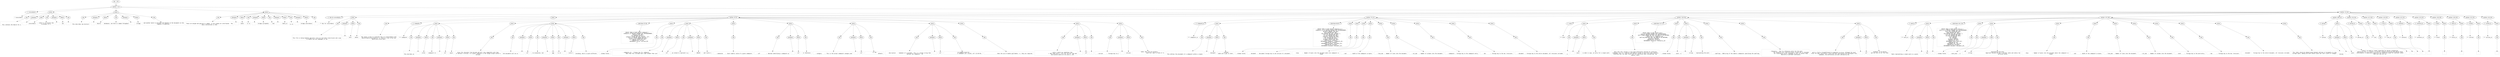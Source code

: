 digraph lpegNode {

node [fontname=Helvetica]
edge [style=dashed]

doc_0 [label="doc - 234"]


doc_0 -> { section_1}
{rank=same; section_1}

section_1 [label="section: 1-14"]


// END RANK doc_0

section_1 -> { header_2 prose_3 prose_4 prose_5 section_6}
{rank=same; header_2 prose_3 prose_4 prose_5 section_6}

header_2 [label="1 : Concordance"]

prose_3 [label="prose"]

prose_4 [label="prose"]

prose_5 [label="prose"]

section_6 [label="section: 15-232"]


// END RANK section_1

header_2 -> leaf_7
leaf_7  [color=Gray,shape=rectangle,fontname=Inconsolata,label="* Concordance"]
// END RANK header_2

prose_3 -> { raw_8 prespace_9 bold_10 raw_11 prespace_12 literal_13 raw_14}
{rank=same; raw_8 prespace_9 bold_10 raw_11 prespace_12 literal_13 raw_14}

raw_8 [label="raw"]

prespace_9 [label="prespace"]

bold_10 [label="bold"]

raw_11 [label="raw"]

prespace_12 [label="prespace"]

literal_13 [label="literal"]

raw_14 [label="raw"]


// END RANK prose_3

raw_8 -> leaf_15
leaf_15  [color=Gray,shape=rectangle,fontname=Inconsolata,label="

  This contains the SQLite for a"]
// END RANK raw_8

prespace_9 -> leaf_16
leaf_16  [color=Gray,shape=rectangle,fontname=Inconsolata,label=" "]
// END RANK prespace_9

bold_10 -> leaf_17
leaf_17  [color=Gray,shape=rectangle,fontname=Inconsolata,label="concordance"]
// END RANK bold_10

raw_11 -> leaf_18
leaf_18  [color=Gray,shape=rectangle,fontname=Inconsolata,label=", which is in essence the
co-product of a"]
// END RANK raw_11

prespace_12 -> leaf_19
leaf_19  [color=Gray,shape=rectangle,fontname=Inconsolata,label=" "]
// END RANK prespace_12

literal_13 -> leaf_20
leaf_20  [color=Gray,shape=rectangle,fontname=Inconsolata,label="Doc"]
// END RANK literal_13

raw_14 -> leaf_21
leaf_21  [color=Gray,shape=rectangle,fontname=Inconsolata,label=".
"]
// END RANK raw_14

prose_4 -> { raw_22 prespace_23 literal_24 raw_25 prespace_26 literal_27 raw_28}
{rank=same; raw_22 prespace_23 literal_24 raw_25 prespace_26 literal_27 raw_28}

raw_22 [label="raw"]

prespace_23 [label="prespace"]

literal_24 [label="literal"]

raw_25 [label="raw"]

prespace_26 [label="prespace"]

literal_27 [label="literal"]

raw_28 [label="raw"]


// END RANK prose_4

raw_22 -> leaf_29
leaf_29  [color=Gray,shape=rectangle,fontname=Inconsolata,label="
This describes two distinct"]
// END RANK raw_22

prespace_23 -> leaf_30
leaf_30  [color=Gray,shape=rectangle,fontname=Inconsolata,label=" "]
// END RANK prespace_23

literal_24 -> leaf_31
leaf_31  [color=Gray,shape=rectangle,fontname=Inconsolata,label="SQLite"]
// END RANK literal_24

raw_25 -> leaf_32
leaf_32  [color=Gray,shape=rectangle,fontname=Inconsolata,label=" databases, one held in common throughout"]
// END RANK raw_25

prespace_26 -> leaf_33
leaf_33  [color=Gray,shape=rectangle,fontname=Inconsolata,label=""]
// END RANK prespace_26

literal_27 -> leaf_34
leaf_34  [color=Gray,shape=rectangle,fontname=Inconsolata,label="bridge"]
// END RANK literal_27

raw_28 -> leaf_35
leaf_35  [color=Gray,shape=rectangle,fontname=Inconsolata,label=" and another which is personal and depends on the documents on the
computer in question.
"]
// END RANK raw_28

prose_5 -> { raw_36 prespace_37 literal_38 raw_39 prespace_40 literal_41 raw_42 prespace_43 literal_44 raw_45 prespace_46 literal_47 raw_48}
{rank=same; raw_36 prespace_37 literal_38 raw_39 prespace_40 literal_41 raw_42 prespace_43 literal_44 raw_45 prespace_46 literal_47 raw_48}

raw_36 [label="raw"]

prespace_37 [label="prespace"]

literal_38 [label="literal"]

raw_39 [label="raw"]

prespace_40 [label="prespace"]

literal_41 [label="literal"]

raw_42 [label="raw"]

prespace_43 [label="prespace"]

literal_44 [label="literal"]

raw_45 [label="raw"]

prespace_46 [label="prespace"]

literal_47 [label="literal"]

raw_48 [label="raw"]


// END RANK prose_5

raw_36 -> leaf_49
leaf_49  [color=Gray,shape=rectangle,fontname=Inconsolata,label="
These are merged and queried in common, so the schema are interleaved.  The
basic distinction is that"]
// END RANK raw_36

prespace_37 -> leaf_50
leaf_50  [color=Gray,shape=rectangle,fontname=Inconsolata,label=" "]
// END RANK prespace_37

literal_38 -> leaf_51
leaf_51  [color=Gray,shape=rectangle,fontname=Inconsolata,label="table"]
// END RANK literal_38

raw_39 -> leaf_52
leaf_52  [color=Gray,shape=rectangle,fontname=Inconsolata,label=" is in"]
// END RANK raw_39

prespace_40 -> leaf_53
leaf_53  [color=Gray,shape=rectangle,fontname=Inconsolata,label=" "]
// END RANK prespace_40

literal_41 -> leaf_54
leaf_54  [color=Gray,shape=rectangle,fontname=Inconsolata,label="bridge.cyclopedia"]
// END RANK literal_41

raw_42 -> leaf_55
leaf_55  [color=Gray,shape=rectangle,fontname=Inconsolata,label=", and"]
// END RANK raw_42

prespace_43 -> leaf_56
leaf_56  [color=Gray,shape=rectangle,fontname=Inconsolata,label=" "]
// END RANK prespace_43

literal_44 -> leaf_57
leaf_57  [color=Gray,shape=rectangle,fontname=Inconsolata,label="table_in"]
// END RANK literal_44

raw_45 -> leaf_58
leaf_58  [color=Gray,shape=rectangle,fontname=Inconsolata,label="
is in"]
// END RANK raw_45

prespace_46 -> leaf_59
leaf_59  [color=Gray,shape=rectangle,fontname=Inconsolata,label=" "]
// END RANK prespace_46

literal_47 -> leaf_60
leaf_60  [color=Gray,shape=rectangle,fontname=Inconsolata,label="bridge.concordance"]
// END RANK literal_47

raw_48 -> leaf_61
leaf_61  [color=Gray,shape=rectangle,fontname=Inconsolata,label=".

"]
// END RANK raw_48

section_6 -> { header_62 prose_63 prose_64 section_65 section_66 section_67 section_68 section_69 section_70 section_71 section_72 section_73 section_74 section_75 section_76 section_77 section_78}
{rank=same; header_62 prose_63 prose_64 section_65 section_66 section_67 section_68 section_69 section_70 section_71 section_72 section_73 section_74 section_75 section_76 section_77 section_78}

header_62 [label="2 : SQL for concordance"]

prose_63 [label="prose"]

prose_64 [label="prose"]

section_65 [label="section: 24-74"]

section_66 [label="section: 75-117"]

section_67 [label="section: 118-156"]

section_68 [label="section: 157-205"]

section_69 [label="section: 206-213"]

section_70 [label="section: 214-216"]

section_71 [label="section: 217-218"]

section_72 [label="section: 219-220"]

section_73 [label="section: 221-222"]

section_74 [label="section: 223-225"]

section_75 [label="section: 226-228"]

section_76 [label="section: 229-230"]

section_77 [label="section: 231-232"]

section_78 [label="section: 233-234"]


// END RANK section_6

header_62 -> leaf_79
leaf_79  [color=Gray,shape=rectangle,fontname=Inconsolata,label="** SQL for concordance"]
// END RANK header_62

prose_63 -> { raw_80 prespace_81 literal_82 raw_83}
{rank=same; raw_80 prespace_81 literal_82 raw_83}

raw_80 [label="raw"]

prespace_81 [label="prespace"]

literal_82 [label="literal"]

raw_83 [label="raw"]


// END RANK prose_63

raw_80 -> leaf_84
leaf_84  [color=Gray,shape=rectangle,fontname=Inconsolata,label="

This file is being handled specially since we lack both transclusion and a way
to handle non-Lua languages in the"]
// END RANK raw_80

prespace_81 -> leaf_85
leaf_85  [color=Gray,shape=rectangle,fontname=Inconsolata,label=" "]
// END RANK prespace_81

literal_82 -> leaf_86
leaf_86  [color=Gray,shape=rectangle,fontname=Inconsolata,label="knit"]
// END RANK literal_82

raw_83 -> leaf_87
leaf_87  [color=Gray,shape=rectangle,fontname=Inconsolata,label=" phase.
"]
// END RANK raw_83

prose_64 -> { raw_88}
{rank=same; raw_88}

raw_88 [label="raw"]


// END RANK prose_64

raw_88 -> leaf_89
leaf_89  [color=Gray,shape=rectangle,fontname=Inconsolata,label="
The luajit script to translate this to [[concordance.orb]
[@concordance/concordance]] is found at [[sql-strip.lua]
[@/etc/sql-strip.lua]].
"]
// END RANK raw_88

section_65 -> { header_90 prose_91 prose_92 prose_93 codeblock_94 prose_95 prose_96 prose_97 prose_98 prose_99 prose_100 prose_101 prose_102 prose_103}
{rank=same; header_90 prose_91 prose_92 prose_93 codeblock_94 prose_95 prose_96 prose_97 prose_98 prose_99 prose_100 prose_101 prose_102 prose_103}

header_90 [label="3 : codepoint"]

prose_91 [label="prose"]

prose_92 [label="prose"]

prose_93 [label="prose"]

codeblock_94 [label="code block 35-46"]

prose_95 [label="prose"]

prose_96 [label="prose"]

prose_97 [label="prose"]

prose_98 [label="prose"]

prose_99 [label="prose"]

prose_100 [label="prose"]

prose_101 [label="prose"]

prose_102 [label="prose"]

prose_103 [label="prose"]


// END RANK section_65

header_90 -> leaf_104
leaf_104  [color=Gray,shape=rectangle,fontname=Inconsolata,label="*** codepoint"]
// END RANK header_90

prose_91 -> { raw_105 prespace_106 literal_107 raw_108 prespace_109 literal_110 raw_111}
{rank=same; raw_105 prespace_106 literal_107 raw_108 prespace_109 literal_110 raw_111}

raw_105 [label="raw"]

prespace_106 [label="prespace"]

literal_107 [label="literal"]

raw_108 [label="raw"]

prespace_109 [label="prespace"]

literal_110 [label="literal"]

raw_111 [label="raw"]


// END RANK prose_91

raw_105 -> leaf_112
leaf_112  [color=Gray,shape=rectangle,fontname=Inconsolata,label="

This decribes an"]
// END RANK raw_105

prespace_106 -> leaf_113
leaf_113  [color=Gray,shape=rectangle,fontname=Inconsolata,label=" "]
// END RANK prespace_106

literal_107 -> leaf_114
leaf_114  [color=Gray,shape=rectangle,fontname=Inconsolata,label="ortho"]
// END RANK literal_107

raw_108 -> leaf_115
leaf_115  [color=Gray,shape=rectangle,fontname=Inconsolata,label=" codepoint in"]
// END RANK raw_108

prespace_109 -> leaf_116
leaf_116  [color=Gray,shape=rectangle,fontname=Inconsolata,label=" "]
// END RANK prespace_109

literal_110 -> leaf_117
leaf_117  [color=Gray,shape=rectangle,fontname=Inconsolata,label="utf"]
// END RANK literal_110

raw_111 -> leaf_118
leaf_118  [color=Gray,shape=rectangle,fontname=Inconsolata,label=" space.
"]
// END RANK raw_111

prose_92 -> { raw_119}
{rank=same; raw_119}

raw_119 [label="raw"]


// END RANK prose_92

raw_119 -> leaf_120
leaf_120  [color=Gray,shape=rectangle,fontname=Inconsolata,label="
Since this descends from Unicode and will stay compatible with that,
it defines a version, so a given codepoint is not unique except within a
version.
"]
// END RANK raw_119

prose_93 -> { raw_121 prespace_122 literal_123 raw_124 prespace_125 literal_126 raw_127 prespace_128 literal_129 raw_130}
{rank=same; raw_121 prespace_122 literal_123 raw_124 prespace_125 literal_126 raw_127 prespace_128 literal_129 raw_130}

raw_121 [label="raw"]

prespace_122 [label="prespace"]

literal_123 [label="literal"]

raw_124 [label="raw"]

prespace_125 [label="prespace"]

literal_126 [label="literal"]

raw_127 [label="raw"]

prespace_128 [label="prespace"]

literal_129 [label="literal"]

raw_130 [label="raw"]


// END RANK prose_93

raw_121 -> leaf_131
leaf_131  [color=Gray,shape=rectangle,fontname=Inconsolata,label="
Orb documents will be in"]
// END RANK raw_121

prespace_122 -> leaf_132
leaf_132  [color=Gray,shape=rectangle,fontname=Inconsolata,label=" "]
// END RANK prespace_122

literal_123 -> leaf_133
leaf_133  [color=Gray,shape=rectangle,fontname=Inconsolata,label="utf"]
// END RANK literal_123

raw_124 -> leaf_134
leaf_134  [color=Gray,shape=rectangle,fontname=Inconsolata,label=", no exceptions, but"]
// END RANK raw_124

prespace_125 -> leaf_135
leaf_135  [color=Gray,shape=rectangle,fontname=Inconsolata,label=" "]
// END RANK prespace_125

literal_126 -> leaf_136
leaf_136  [color=Gray,shape=rectangle,fontname=Inconsolata,label="ggg"]
// END RANK literal_126

raw_127 -> leaf_137
leaf_137  [color=Gray,shape=rectangle,fontname=Inconsolata,label=" is in"]
// END RANK raw_127

prespace_128 -> leaf_138
leaf_138  [color=Gray,shape=rectangle,fontname=Inconsolata,label=" "]
// END RANK prespace_128

literal_129 -> leaf_139
leaf_139  [color=Gray,shape=rectangle,fontname=Inconsolata,label="Latin-1"]
// END RANK literal_129

raw_130 -> leaf_140
leaf_140  [color=Gray,shape=rectangle,fontname=Inconsolata,label="
encoding, which is quite different.
"]
// END RANK raw_130

codeblock_94 -> leaf_141
leaf_141  [color=Gray,shape=rectangle,fontname=Inconsolata,label="CREATE TABLE IF NOT EXISTS codepoint (
   codepoint_id INTEGER PRIMARY KEY AUTOINCREMENT,
   codevalue NOT NULL,
   utf INTEGER default 1,
   category STRING NOT NULL DEFAULT 'utf',
   version STRING UNIQUE NOT NULL,
   destription STRING NOT NULL,
   FOREIGN KEY version
      REFERENCES versin (version_ID)
);"]
// END RANK codeblock_94

prose_95 -> { raw_142}
{rank=same; raw_142}

raw_142 [label="raw"]


// END RANK prose_95

raw_142 -> leaf_143
leaf_143  [color=Gray,shape=rectangle,fontname=Inconsolata,label="
- Schema fields :
"]
// END RANK raw_142

prose_96 -> { raw_144 prespace_145 literal_146 raw_147 prespace_148 literal_149 raw_150}
{rank=same; raw_144 prespace_145 literal_146 raw_147 prespace_148 literal_149 raw_150}

raw_144 [label="raw"]

prespace_145 [label="prespace"]

literal_146 [label="literal"]

raw_147 [label="raw"]

prespace_148 [label="prespace"]

literal_149 [label="literal"]

raw_150 [label="raw"]


// END RANK prose_96

raw_144 -> leaf_151
leaf_151  [color=Gray,shape=rectangle,fontname=Inconsolata,label="
   - codepoint_id :  Primary key for codepoint.
                     Note that this includes more code schemes than just
                    "]
// END RANK raw_144

prespace_145 -> leaf_152
leaf_152  [color=Gray,shape=rectangle,fontname=Inconsolata,label=" "]
// END RANK prespace_145

literal_146 -> leaf_153
leaf_153  [color=Gray,shape=rectangle,fontname=Inconsolata,label="utf"]
// END RANK literal_146

raw_147 -> leaf_154
leaf_154  [color=Gray,shape=rectangle,fontname=Inconsolata,label=", we intend to represent e.g."]
// END RANK raw_147

prespace_148 -> leaf_155
leaf_155  [color=Gray,shape=rectangle,fontname=Inconsolata,label=" "]
// END RANK prespace_148

literal_149 -> leaf_156
leaf_156  [color=Gray,shape=rectangle,fontname=Inconsolata,label="EBCDIC"]
// END RANK literal_149

raw_150 -> leaf_157
leaf_157  [color=Gray,shape=rectangle,fontname=Inconsolata,label=" and =Latin-1.
"]
// END RANK raw_150

prose_97 -> { raw_158}
{rank=same; raw_158}

raw_158 [label="raw"]


// END RANK prose_97

raw_158 -> leaf_159
leaf_159  [color=Gray,shape=rectangle,fontname=Inconsolata,label="
   - codevalue    :  Exact numeric value of a given codepoint.
"]
// END RANK raw_158

prose_98 -> { raw_160 prespace_161 literal_162 raw_163}
{rank=same; raw_160 prespace_161 literal_162 raw_163}

raw_160 [label="raw"]

prespace_161 [label="prespace"]

literal_162 [label="literal"]

raw_163 [label="raw"]


// END RANK prose_98

raw_160 -> leaf_164
leaf_164  [color=Gray,shape=rectangle,fontname=Inconsolata,label="
   - utf          :  Boolean identifying a codepoint as"]
// END RANK raw_160

prespace_161 -> leaf_165
leaf_165  [color=Gray,shape=rectangle,fontname=Inconsolata,label=" "]
// END RANK prespace_161

literal_162 -> leaf_166
leaf_166  [color=Gray,shape=rectangle,fontname=Inconsolata,label="utf"]
// END RANK literal_162

raw_163 -> leaf_167
leaf_167  [color=Gray,shape=rectangle,fontname=Inconsolata,label=" or otherwise.
"]
// END RANK raw_163

prose_99 -> { raw_168 prespace_169 literal_170 raw_171}
{rank=same; raw_168 prespace_169 literal_170 raw_171}

raw_168 [label="raw"]

prespace_169 [label="prespace"]

literal_170 [label="literal"]

raw_171 [label="raw"]


// END RANK prose_99

raw_168 -> leaf_172
leaf_172  [color=Gray,shape=rectangle,fontname=Inconsolata,label="
   - category     :  This is the actual codepoint category and"]
// END RANK raw_168

prespace_169 -> leaf_173
leaf_173  [color=Gray,shape=rectangle,fontname=Inconsolata,label=" "]
// END RANK prespace_169

literal_170 -> leaf_174
leaf_174  [color=Gray,shape=rectangle,fontname=Inconsolata,label="utf"]
// END RANK literal_170

raw_171 -> leaf_175
leaf_175  [color=Gray,shape=rectangle,fontname=Inconsolata,label=" is the
                     default.
"]
// END RANK raw_171

prose_100 -> { raw_176 prespace_177 literal_178 raw_179}
{rank=same; raw_176 prespace_177 literal_178 raw_179}

raw_176 [label="raw"]

prespace_177 [label="prespace"]

literal_178 [label="literal"]

raw_179 [label="raw"]


// END RANK prose_100

raw_176 -> leaf_180
leaf_180  [color=Gray,shape=rectangle,fontname=Inconsolata,label="
   - description  :  Somewhat of a misnomer, this is a unique string that
                     defines the codepoint.  In"]
// END RANK raw_176

prespace_177 -> leaf_181
leaf_181  [color=Gray,shape=rectangle,fontname=Inconsolata,label=" "]
// END RANK prespace_177

literal_178 -> leaf_182
leaf_182  [color=Gray,shape=rectangle,fontname=Inconsolata,label="utf"]
// END RANK literal_178

raw_179 -> leaf_183
leaf_183  [color=Gray,shape=rectangle,fontname=Inconsolata,label=" an example would be
                     «∞ INFINITY utf: U+221E, utf: E2 88 9E».
"]
// END RANK raw_179

prose_101 -> { raw_184}
{rank=same; raw_184}

raw_184 [label="raw"]


// END RANK prose_101

raw_184 -> leaf_185
leaf_185  [color=Gray,shape=rectangle,fontname=Inconsolata,label="
                     Note the use of double guillemets: «», they are required.
"]
// END RANK raw_184

prose_102 -> { raw_186 prespace_187 literal_188 raw_189}
{rank=same; raw_186 prespace_187 literal_188 raw_189}

raw_186 [label="raw"]

prespace_187 [label="prespace"]

literal_188 [label="literal"]

raw_189 [label="raw"]


// END RANK prose_102

raw_186 -> leaf_190
leaf_190  [color=Gray,shape=rectangle,fontname=Inconsolata,label="
                     Latin-1 would say something like
                     «¬ NOT SIGN Latin-1: etc» but the not sign and
                     description would all be Latin-1, not"]
// END RANK raw_186

prespace_187 -> leaf_191
leaf_191  [color=Gray,shape=rectangle,fontname=Inconsolata,label=" "]
// END RANK prespace_187

literal_188 -> leaf_192
leaf_192  [color=Gray,shape=rectangle,fontname=Inconsolata,label="utf"]
// END RANK literal_188

raw_189 -> leaf_193
leaf_193  [color=Gray,shape=rectangle,fontname=Inconsolata,label=".
"]
// END RANK raw_189

prose_103 -> { raw_194 prespace_195 literal_196 raw_197}
{rank=same; raw_194 prespace_195 literal_196 raw_197}

raw_194 [label="raw"]

prespace_195 [label="prespace"]

literal_196 [label="literal"]

raw_197 [label="raw"]


// END RANK prose_103

raw_194 -> leaf_198
leaf_198  [color=Gray,shape=rectangle,fontname=Inconsolata,label="
   - version      :  Foreign key to a"]
// END RANK raw_194

prespace_195 -> leaf_199
leaf_199  [color=Gray,shape=rectangle,fontname=Inconsolata,label=" "]
// END RANK prespace_195

literal_196 -> leaf_200
leaf_200  [color=Gray,shape=rectangle,fontname=Inconsolata,label="version"]
// END RANK literal_196

raw_197 -> leaf_201
leaf_201  [color=Gray,shape=rectangle,fontname=Inconsolata,label=" table. Not sure we actually
                     need this come to think of it.

"]
// END RANK raw_197

section_66 -> { header_202 prose_203 codeblock_204 prose_205 prose_206 prose_207 prose_208 prose_209 prose_210 prose_211 prose_212 prose_213}
{rank=same; header_202 prose_203 codeblock_204 prose_205 prose_206 prose_207 prose_208 prose_209 prose_210 prose_211 prose_212 prose_213}

header_202 [label="3 : codepoint_in"]

prose_203 [label="prose"]

codeblock_204 [label="code block 80-97"]

prose_205 [label="prose"]

prose_206 [label="prose"]

prose_207 [label="prose"]

prose_208 [label="prose"]

prose_209 [label="prose"]

prose_210 [label="prose"]

prose_211 [label="prose"]

prose_212 [label="prose"]

prose_213 [label="prose"]


// END RANK section_66

header_202 -> leaf_214
leaf_214  [color=Gray,shape=rectangle,fontname=Inconsolata,label="*** codepoint_in"]
// END RANK header_202

prose_203 -> { raw_215 prespace_216 literal_217 raw_218}
{rank=same; raw_215 prespace_216 literal_217 raw_218}

raw_215 [label="raw"]

prespace_216 [label="prespace"]

literal_217 [label="literal"]

raw_218 [label="raw"]


// END RANK prose_203

raw_215 -> leaf_219
leaf_219  [color=Gray,shape=rectangle,fontname=Inconsolata,label="

This defines the placement of a codepoint within a single"]
// END RANK raw_215

prespace_216 -> leaf_220
leaf_220  [color=Gray,shape=rectangle,fontname=Inconsolata,label=" "]
// END RANK prespace_216

literal_217 -> leaf_221
leaf_221  [color=Gray,shape=rectangle,fontname=Inconsolata,label="document"]
// END RANK literal_217

raw_218 -> leaf_222
leaf_222  [color=Gray,shape=rectangle,fontname=Inconsolata,label=", another
table we'll get to later.
"]
// END RANK raw_218

codeblock_204 -> leaf_223
leaf_223  [color=Gray,shape=rectangle,fontname=Inconsolata,label="CREATE TABLE IF NOT EXISTS codepoint_in (
   codepoint_in_id INTEGER PRIMARY KEY AUTOINCREMENT,
   document UNIQUE, NOT NULL,
   disp INTEGER NOT NULL,
   wid INTEGER NOT NULL DEFAULT 1,
   line_num INTEGER NOT NULL,
   col_num INTEGER NOT NULL,
   codepoint INTEGER NOT NULL,
   doc INTEGER NOT NULL,
   document INTEGER NOT NULL,
   FOREIGN KEY codepoint
      REFERENCES codepoint (codepoint_id),
   FOREIGN KEY document
      REFERENCES document (document_id),
   FOREIGN KEY document
      REFERENCES document (document_id),"]
// END RANK codeblock_204

prose_205 -> { raw_224}
{rank=same; raw_224}

raw_224 [label="raw"]


// END RANK prose_205

raw_224 -> leaf_225
leaf_225  [color=Gray,shape=rectangle,fontname=Inconsolata,label="
- Schema fields
"]
// END RANK raw_224

prose_206 -> { raw_226}
{rank=same; raw_226}

raw_226 [label="raw"]


// END RANK prose_206

raw_226 -> leaf_227
leaf_227  [color=Gray,shape=rectangle,fontname=Inconsolata,label="
   - document  :  Doccument foreign key to one version of a document.
"]
// END RANK raw_226

prose_207 -> { raw_228}
{rank=same; raw_228}

raw_228 [label="raw"]


// END RANK prose_207

raw_228 -> leaf_229
leaf_229  [color=Gray,shape=rectangle,fontname=Inconsolata,label="
   - disp      :  Number of bytes into the document where the codepoint is
                  found.
"]
// END RANK raw_228

prose_208 -> { raw_230}
{rank=same; raw_230}

raw_230 [label="raw"]


// END RANK prose_208

raw_230 -> leaf_231
leaf_231  [color=Gray,shape=rectangle,fontname=Inconsolata,label="
   - wid       :  Width of the codepoint in bytes.
"]
// END RANK raw_230

prose_209 -> { raw_232}
{rank=same; raw_232}

raw_232 [label="raw"]


// END RANK prose_209

raw_232 -> leaf_233
leaf_233  [color=Gray,shape=rectangle,fontname=Inconsolata,label="
   - line_num  :  Number of lines into the document.
"]
// END RANK raw_232

prose_210 -> { raw_234}
{rank=same; raw_234}

raw_234 [label="raw"]


// END RANK prose_210

raw_234 -> leaf_235
leaf_235  [color=Gray,shape=rectangle,fontname=Inconsolata,label="
   - col_num   :  Number of columns into the document.
"]
// END RANK raw_234

prose_211 -> { raw_236}
{rank=same; raw_236}

raw_236 [label="raw"]


// END RANK prose_211

raw_236 -> leaf_237
leaf_237  [color=Gray,shape=rectangle,fontname=Inconsolata,label="
   - codepoint :  Foreign key to the codepoint entry.
"]
// END RANK raw_236

prose_212 -> { raw_238}
{rank=same; raw_238}

raw_238 [label="raw"]


// END RANK prose_212

raw_238 -> leaf_239
leaf_239  [color=Gray,shape=rectangle,fontname=Inconsolata,label="
   - doc       :  Foreign key to the doc (revision).
"]
// END RANK raw_238

prose_213 -> { raw_240}
{rank=same; raw_240}

raw_240 [label="raw"]


// END RANK prose_213

raw_240 -> leaf_241
leaf_241  [color=Gray,shape=rectangle,fontname=Inconsolata,label="
   - document  :  Foreign key to the entire document, all revisions included.
"]
// END RANK raw_240

section_67 -> { header_242 prose_243 prose_244 codeblock_245 prose_246 prose_247 prose_248 prose_249 prose_250}
{rank=same; header_242 prose_243 prose_244 codeblock_245 prose_246 prose_247 prose_248 prose_249 prose_250}

header_242 [label="3 : word"]

prose_243 [label="prose"]

prose_244 [label="prose"]

codeblock_245 [label="code block 127-137"]

prose_246 [label="prose"]

prose_247 [label="prose"]

prose_248 [label="prose"]

prose_249 [label="prose"]

prose_250 [label="prose"]


// END RANK section_67

header_242 -> leaf_251
leaf_251  [color=Gray,shape=rectangle,fontname=Inconsolata,label="*** word"]
// END RANK header_242

prose_243 -> { raw_252 prespace_253 literal_254 raw_255}
{rank=same; raw_252 prespace_253 literal_254 raw_255}

raw_252 [label="raw"]

prespace_253 [label="prespace"]

literal_254 [label="literal"]

raw_255 [label="raw"]


// END RANK prose_243

raw_252 -> leaf_256
leaf_256  [color=Gray,shape=rectangle,fontname=Inconsolata,label="

A"]
// END RANK raw_252

prespace_253 -> leaf_257
leaf_257  [color=Gray,shape=rectangle,fontname=Inconsolata,label=" "]
// END RANK prespace_253

literal_254 -> leaf_258
leaf_258  [color=Gray,shape=rectangle,fontname=Inconsolata,label="word"]
// END RANK literal_254

raw_255 -> leaf_259
leaf_259  [color=Gray,shape=rectangle,fontname=Inconsolata,label=" is what is says, an entry for a single word.
"]
// END RANK raw_255

prose_244 -> { raw_260}
{rank=same; raw_260}

raw_260 [label="raw"]


// END RANK prose_244

raw_260 -> leaf_261
leaf_261  [color=Gray,shape=rectangle,fontname=Inconsolata,label="
Note that this concept is very much differently defined for different
languages, but it's coherent and modular enough to work with them smoothly,
granting that the name itself will be inaccurate when considering, say,
Semitic roots.
"]
// END RANK raw_260

codeblock_245 -> leaf_262
leaf_262  [color=Gray,shape=rectangle,fontname=Inconsolata,label="CREATE TABLE IF NOT EXISTS word (
   word_id INTEGER PRIMARY KEY AUTOINCREMENT,
   word STRING UNIQUE NOT NULL ON CONFLICT DO NOTHING,
   -- JSON array of codepoint_ids
   spelling BLOB NOT NULL ON CONFLICT DO NOTHING,
   thesaurus INTEGER,
   FOREIGN KEY thesaurus
      REFERENCES thesaurus (thesaurus_id)
);"]
// END RANK codeblock_245

prose_246 -> { raw_263}
{rank=same; raw_263}

raw_263 [label="raw"]


// END RANK prose_246

raw_263 -> leaf_264
leaf_264  [color=Gray,shape=rectangle,fontname=Inconsolata,label="
- Schema fields
"]
// END RANK raw_263

prose_247 -> { raw_265 prespace_266 bold_267 raw_268}
{rank=same; raw_265 prespace_266 bold_267 raw_268}

raw_265 [label="raw"]

prespace_266 [label="prespace"]

bold_267 [label="bold"]

raw_268 [label="raw"]


// END RANK prose_247

raw_265 -> leaf_269
leaf_269  [color=Gray,shape=rectangle,fontname=Inconsolata,label="
   - word : A"]
// END RANK raw_265

prespace_266 -> leaf_270
leaf_270  [color=Gray,shape=rectangle,fontname=Inconsolata,label=" "]
// END RANK prespace_266

bold_267 -> leaf_271
leaf_271  [color=Gray,shape=rectangle,fontname=Inconsolata,label="string"]
// END RANK bold_267

raw_268 -> leaf_272
leaf_272  [color=Gray,shape=rectangle,fontname=Inconsolata,label=" representing the word.
"]
// END RANK raw_268

prose_248 -> { raw_273}
{rank=same; raw_273}

raw_273 [label="raw"]


// END RANK prose_248

raw_273 -> leaf_274
leaf_274  [color=Gray,shape=rectangle,fontname=Inconsolata,label="
   - spelling : JSON array of the numeric codepoints specifying the spelling.
"]
// END RANK raw_273

prose_249 -> { raw_275}
{rank=same; raw_275}

raw_275 [label="raw"]


// END RANK prose_249

raw_275 -> leaf_276
leaf_276  [color=Gray,shape=rectangle,fontname=Inconsolata,label="
   - thesaurus :  Key to a thesaurus entry for the word.
                  The thesaurus will have dictionary fields and is intended
                  for translation across languages as well as within them.
                  Basically a personal wiktionary.

"]
// END RANK raw_275

prose_250 -> { raw_277 prespace_278 literal_279 raw_280}
{rank=same; raw_277 prespace_278 literal_279 raw_280}

raw_277 [label="raw"]

prespace_278 [label="prespace"]

literal_279 [label="literal"]

raw_280 [label="raw"]


// END RANK prose_250

raw_277 -> leaf_281
leaf_281  [color=Gray,shape=rectangle,fontname=Inconsolata,label="
word is fairly straightforward to populate as we go, although the exact
rules for what constitutes a word and what punctuation and whitespace vary
somewhat, the differences are well defined by the"]
// END RANK raw_277

prespace_278 -> leaf_282
leaf_282  [color=Gray,shape=rectangle,fontname=Inconsolata,label=" "]
// END RANK prespace_278

literal_279 -> leaf_283
leaf_283  [color=Gray,shape=rectangle,fontname=Inconsolata,label="utf"]
// END RANK literal_279

raw_280 -> leaf_284
leaf_284  [color=Gray,shape=rectangle,fontname=Inconsolata,label=" standard, wo we merely
 aad new ones as we find them.

"]
// END RANK raw_280

section_68 -> { header_285 prose_286 codeblock_287 prose_288 prose_289 prose_290 prose_291 prose_292 prose_293 prose_294 prose_295 prose_296 prose_297}
{rank=same; header_285 prose_286 codeblock_287 prose_288 prose_289 prose_290 prose_291 prose_292 prose_293 prose_294 prose_295 prose_296 prose_297}

header_285 [label="3 : word_in"]

prose_286 [label="prose"]

codeblock_287 [label="code block 161-178"]

prose_288 [label="prose"]

prose_289 [label="prose"]

prose_290 [label="prose"]

prose_291 [label="prose"]

prose_292 [label="prose"]

prose_293 [label="prose"]

prose_294 [label="prose"]

prose_295 [label="prose"]

prose_296 [label="prose"]

prose_297 [label="prose"]


// END RANK section_68

header_285 -> leaf_298
leaf_298  [color=Gray,shape=rectangle,fontname=Inconsolata,label="*** word_in"]
// END RANK header_285

prose_286 -> { raw_299 prespace_300 literal_301 raw_302}
{rank=same; raw_299 prespace_300 literal_301 raw_302}

raw_299 [label="raw"]

prespace_300 [label="prespace"]

literal_301 [label="literal"]

raw_302 [label="raw"]


// END RANK prose_286

raw_299 -> leaf_303
leaf_303  [color=Gray,shape=rectangle,fontname=Inconsolata,label="

Table representing a single word in a given"]
// END RANK raw_299

prespace_300 -> leaf_304
leaf_304  [color=Gray,shape=rectangle,fontname=Inconsolata,label=" "]
// END RANK prespace_300

literal_301 -> leaf_305
leaf_305  [color=Gray,shape=rectangle,fontname=Inconsolata,label="Doc"]
// END RANK literal_301

raw_302 -> leaf_306
leaf_306  [color=Gray,shape=rectangle,fontname=Inconsolata,label=".
"]
// END RANK raw_302

codeblock_287 -> leaf_307
leaf_307  [color=Gray,shape=rectangle,fontname=Inconsolata,label="CREATE TABLE IF NOT EXISTS word_in (
   word_in_id INTEGER PRIMARY KEY AUTOINCREMENT,
   word_repr STRING NOT NULL,
   disp INTEGER NOT NULL,
   wid INTEGER NOT NULL DEFAULT 1,
   line_num INTEGER NOT NULL,
   col_num INTEGER NOT NULL,
   word INTEGER,
   doc INTEGER,
   document INTEGER,
   FOREIGN KEY word
      REFERENCES word (word_id),
   FOREIGN KEY doc
      REFERENCE doc (doc_id)
   FOREIGN KEY document
      REFERENCES document (document_id),"]
// END RANK codeblock_287

prose_288 -> { raw_308}
{rank=same; raw_308}

raw_308 [label="raw"]


// END RANK prose_288

raw_308 -> leaf_309
leaf_309  [color=Gray,shape=rectangle,fontname=Inconsolata,label="
- Schema fields
"]
// END RANK raw_308

prose_289 -> { raw_310 prespace_311 bold_312 raw_313}
{rank=same; raw_310 prespace_311 bold_312 raw_313}

raw_310 [label="raw"]

prespace_311 [label="prespace"]

bold_312 [label="bold"]

raw_313 [label="raw"]


// END RANK prose_289

raw_310 -> leaf_314
leaf_314  [color=Gray,shape=rectangle,fontname=Inconsolata,label="
   - word_repr :  A"]
// END RANK raw_310

prespace_311 -> leaf_315
leaf_315  [color=Gray,shape=rectangle,fontname=Inconsolata,label=" "]
// END RANK prespace_311

bold_312 -> leaf_316
leaf_316  [color=Gray,shape=rectangle,fontname=Inconsolata,label="string"]
// END RANK bold_312

raw_313 -> leaf_317
leaf_317  [color=Gray,shape=rectangle,fontname=Inconsolata,label=" representing the word.
                  Important because we don't consider zebra and zebras two
                  different words.
"]
// END RANK raw_313

prose_290 -> { raw_318}
{rank=same; raw_318}

raw_318 [label="raw"]


// END RANK prose_290

raw_318 -> leaf_319
leaf_319  [color=Gray,shape=rectangle,fontname=Inconsolata,label="
   - disp      :  Number of bytes into the document where the codepoint is
                  found.
"]
// END RANK raw_318

prose_291 -> { raw_320}
{rank=same; raw_320}

raw_320 [label="raw"]


// END RANK prose_291

raw_320 -> leaf_321
leaf_321  [color=Gray,shape=rectangle,fontname=Inconsolata,label="
   - wid       :  Width of the codepoint in bytes.
"]
// END RANK raw_320

prose_292 -> { raw_322}
{rank=same; raw_322}

raw_322 [label="raw"]


// END RANK prose_292

raw_322 -> leaf_323
leaf_323  [color=Gray,shape=rectangle,fontname=Inconsolata,label="
   - line_num  :  Number of lines into the document.
"]
// END RANK raw_322

prose_293 -> { raw_324}
{rank=same; raw_324}

raw_324 [label="raw"]


// END RANK prose_293

raw_324 -> leaf_325
leaf_325  [color=Gray,shape=rectangle,fontname=Inconsolata,label="
   - col_num   :  Number of columns into the document.
"]
// END RANK raw_324

prose_294 -> { raw_326}
{rank=same; raw_326}

raw_326 [label="raw"]


// END RANK prose_294

raw_326 -> leaf_327
leaf_327  [color=Gray,shape=rectangle,fontname=Inconsolata,label="
   - word      :  Foreign key to the word entry.
"]
// END RANK raw_326

prose_295 -> { raw_328}
{rank=same; raw_328}

raw_328 [label="raw"]


// END RANK prose_295

raw_328 -> leaf_329
leaf_329  [color=Gray,shape=rectangle,fontname=Inconsolata,label="
   - doc       :  Foreign key to the doc (revision).
"]
// END RANK raw_328

prose_296 -> { raw_330}
{rank=same; raw_330}

raw_330 [label="raw"]


// END RANK prose_296

raw_330 -> leaf_331
leaf_331  [color=Gray,shape=rectangle,fontname=Inconsolata,label="
   - document  :  Foreign key to the entire document, all revisions included.

"]
// END RANK raw_330

prose_297 -> { raw_332}
{rank=same; raw_332}

raw_332 [label="raw"]


// END RANK prose_297

raw_332 -> leaf_333
leaf_333  [color=Gray,shape=rectangle,fontname=Inconsolata,label="
This table should be deduplicated between editions of documents to save
storage space; adding one word should cause one line's worth of changes.

"]
// END RANK raw_332

section_69 -> { header_334 prose_335}
{rank=same; header_334 prose_335}

header_334 [label="3 : phrase"]

prose_335 [label="prose"]


// END RANK section_69

header_334 -> leaf_336
leaf_336  [color=Gray,shape=rectangle,fontname=Inconsolata,label="*** phrase"]
// END RANK header_334

prose_335 -> { raw_337 prespace_338 literal_339 raw_340}
{rank=same; raw_337 prespace_338 literal_339 raw_340}

raw_337 [label="raw"]

prespace_338 [label="prespace"]

literal_339 [label="literal"]

raw_340 [label="raw"]


// END RANK prose_335

raw_337 -> leaf_341
leaf_341  [color=Gray,shape=rectangle,fontname=Inconsolata,label="

Unlike"]
// END RANK raw_337

prespace_338 -> leaf_342
leaf_342  [color=Gray,shape=rectangle,fontname=Inconsolata,label=" "]
// END RANK prespace_338

literal_339 -> leaf_343
leaf_343  [color=Gray,shape=rectangle,fontname=Inconsolata,label="word"]
// END RANK literal_339

raw_340 -> leaf_344
leaf_344  [color=Gray,shape=rectangle,fontname=Inconsolata,label=" there's no good or linear algorithm for phrase recognition,
populating this is a matter of natural languag processing and making these
concordances is moderately expensive and should be saved for editions rather
than just any orb run.

"]
// END RANK raw_340

section_70 -> { header_345 prose_346}
{rank=same; header_345 prose_346}

header_345 [label="3 : phrase_in"]

prose_346 [label="prose"]


// END RANK section_70

header_345 -> leaf_347
leaf_347  [color=Gray,shape=rectangle,fontname=Inconsolata,label="*** phrase_in"]
// END RANK header_345

prose_346 -> { raw_348}
{rank=same; raw_348}

raw_348 [label="raw"]


// END RANK prose_346

raw_348 -> leaf_349
leaf_349  [color=Gray,shape=rectangle,fontname=Inconsolata,label="

"]
// END RANK raw_348

section_71 -> { header_350 prose_351}
{rank=same; header_350 prose_351}

header_350 [label="3 : line"]

prose_351 [label="prose"]


// END RANK section_71

header_350 -> leaf_352
leaf_352  [color=Gray,shape=rectangle,fontname=Inconsolata,label="*** line"]
// END RANK header_350

prose_351 -> { raw_353}
{rank=same; raw_353}

raw_353 [label="raw"]


// END RANK prose_351

raw_353 -> leaf_354
leaf_354  [color=Gray,shape=rectangle,fontname=Inconsolata,label="
"]
// END RANK raw_353

section_72 -> { header_355 prose_356}
{rank=same; header_355 prose_356}

header_355 [label="3 : line_in"]

prose_356 [label="prose"]


// END RANK section_72

header_355 -> leaf_357
leaf_357  [color=Gray,shape=rectangle,fontname=Inconsolata,label="*** line_in"]
// END RANK header_355

prose_356 -> { raw_358}
{rank=same; raw_358}

raw_358 [label="raw"]


// END RANK prose_356

raw_358 -> leaf_359
leaf_359  [color=Gray,shape=rectangle,fontname=Inconsolata,label="
"]
// END RANK raw_358

section_73 -> { header_360 prose_361}
{rank=same; header_360 prose_361}

header_360 [label="3 : sentence"]

prose_361 [label="prose"]


// END RANK section_73

header_360 -> leaf_362
leaf_362  [color=Gray,shape=rectangle,fontname=Inconsolata,label="*** sentence"]
// END RANK header_360

prose_361 -> { raw_363}
{rank=same; raw_363}

raw_363 [label="raw"]


// END RANK prose_361

raw_363 -> leaf_364
leaf_364  [color=Gray,shape=rectangle,fontname=Inconsolata,label="
"]
// END RANK raw_363

section_74 -> { header_365 prose_366}
{rank=same; header_365 prose_366}

header_365 [label="3 : sentence_in"]

prose_366 [label="prose"]


// END RANK section_74

header_365 -> leaf_367
leaf_367  [color=Gray,shape=rectangle,fontname=Inconsolata,label="*** sentence_in"]
// END RANK header_365

prose_366 -> { raw_368}
{rank=same; raw_368}

raw_368 [label="raw"]


// END RANK prose_366

raw_368 -> leaf_369
leaf_369  [color=Gray,shape=rectangle,fontname=Inconsolata,label="

"]
// END RANK raw_368

section_75 -> { header_370 prose_371}
{rank=same; header_370 prose_371}

header_370 [label="3 : block"]

prose_371 [label="prose"]


// END RANK section_75

header_370 -> leaf_372
leaf_372  [color=Gray,shape=rectangle,fontname=Inconsolata,label="*** block"]
// END RANK header_370

prose_371 -> { raw_373}
{rank=same; raw_373}

raw_373 [label="raw"]


// END RANK prose_371

raw_373 -> leaf_374
leaf_374  [color=Gray,shape=rectangle,fontname=Inconsolata,label="

"]
// END RANK raw_373

section_76 -> { header_375 prose_376}
{rank=same; header_375 prose_376}

header_375 [label="3 : block_in"]

prose_376 [label="prose"]


// END RANK section_76

header_375 -> leaf_377
leaf_377  [color=Gray,shape=rectangle,fontname=Inconsolata,label="*** block_in"]
// END RANK header_375

prose_376 -> { raw_378}
{rank=same; raw_378}

raw_378 [label="raw"]


// END RANK prose_376

raw_378 -> leaf_379
leaf_379  [color=Gray,shape=rectangle,fontname=Inconsolata,label="
"]
// END RANK raw_378

section_77 -> { header_380 prose_381}
{rank=same; header_380 prose_381}

header_380 [label="3 : section"]

prose_381 [label="prose"]


// END RANK section_77

header_380 -> leaf_382
leaf_382  [color=Gray,shape=rectangle,fontname=Inconsolata,label="*** section"]
// END RANK header_380

prose_381 -> { raw_383}
{rank=same; raw_383}

raw_383 [label="raw"]


// END RANK prose_381

raw_383 -> leaf_384
leaf_384  [color=Gray,shape=rectangle,fontname=Inconsolata,label="
"]
// END RANK raw_383

section_78 -> { header_385 prose_386}
{rank=same; header_385 prose_386}

header_385 [label="3 : section_in"]

prose_386 [label="prose"]


// END RANK section_78

header_385 -> leaf_387
leaf_387  [color=Gray,shape=rectangle,fontname=Inconsolata,label="*** section_in"]
// END RANK header_385

prose_386 -> { raw_388}
{rank=same; raw_388}

raw_388 [label="raw"]


// END RANK prose_386

raw_388 -> leaf_389
leaf_389  [color=Gray,shape=rectangle,fontname=Inconsolata,label="
"]
// END RANK raw_388


}
